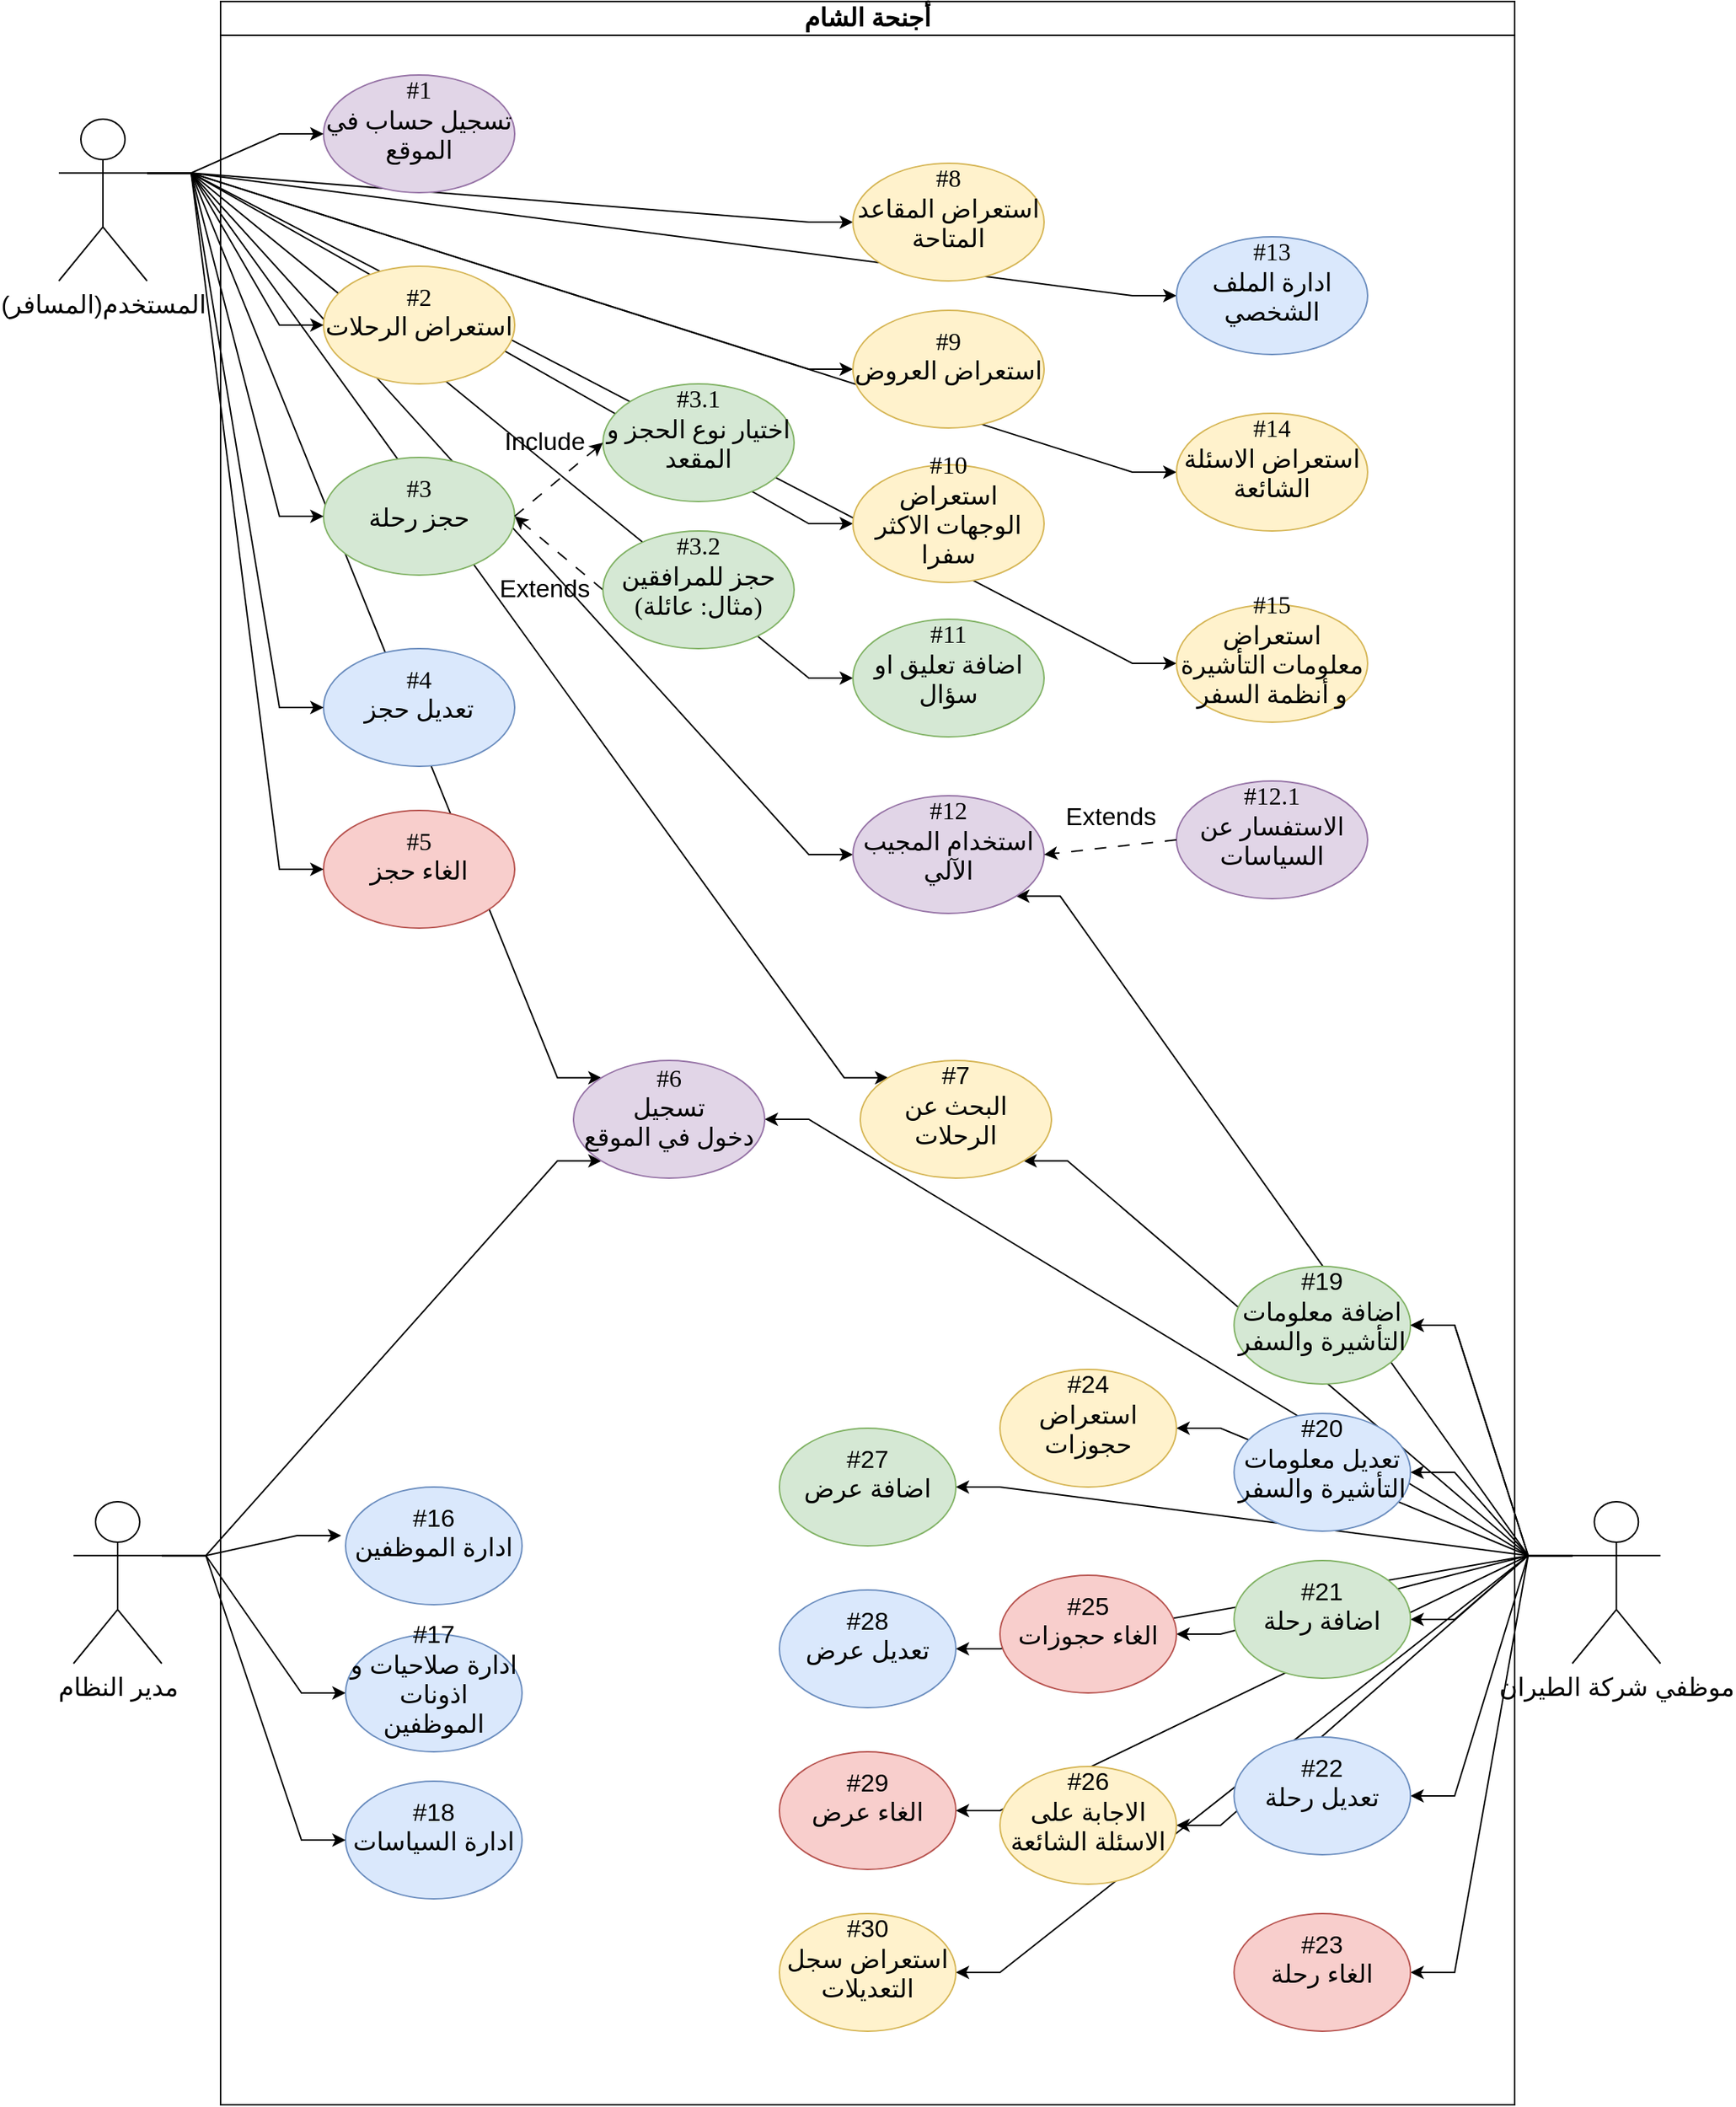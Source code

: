 <mxfile version="23.1.5" type="device">
  <diagram name="Page-1" id="4ED-qHsHgfN1nS1HDkuz">
    <mxGraphModel dx="1885" dy="626" grid="1" gridSize="10" guides="1" tooltips="1" connect="1" arrows="1" fold="1" page="1" pageScale="1" pageWidth="850" pageHeight="1100" math="0" shadow="0">
      <root>
        <mxCell id="0" />
        <mxCell id="1" parent="0" />
        <mxCell id="3GRJ6OMULa_RcFJIBHs7-14" style="edgeStyle=entityRelationEdgeStyle;rounded=0;orthogonalLoop=1;jettySize=auto;html=1;exitX=0;exitY=0.333;exitDx=0;exitDy=0;exitPerimeter=0;entryX=1;entryY=0.5;entryDx=0;entryDy=0;" parent="1" source="-nzd27PI_YMHazHH2Rwm-105" target="3GRJ6OMULa_RcFJIBHs7-5" edge="1">
          <mxGeometry relative="1" as="geometry" />
        </mxCell>
        <mxCell id="3GRJ6OMULa_RcFJIBHs7-16" style="edgeStyle=entityRelationEdgeStyle;rounded=0;orthogonalLoop=1;jettySize=auto;html=1;exitX=0;exitY=0.333;exitDx=0;exitDy=0;exitPerimeter=0;entryX=1;entryY=0.5;entryDx=0;entryDy=0;" parent="1" source="-nzd27PI_YMHazHH2Rwm-105" target="3GRJ6OMULa_RcFJIBHs7-15" edge="1">
          <mxGeometry relative="1" as="geometry" />
        </mxCell>
        <mxCell id="3GRJ6OMULa_RcFJIBHs7-3" style="edgeStyle=entityRelationEdgeStyle;rounded=0;orthogonalLoop=1;jettySize=auto;html=1;exitX=0;exitY=0.333;exitDx=0;exitDy=0;exitPerimeter=0;entryX=1;entryY=1;entryDx=0;entryDy=0;fontSize=17;" parent="1" source="-nzd27PI_YMHazHH2Rwm-105" target="-nzd27PI_YMHazHH2Rwm-74" edge="1">
          <mxGeometry relative="1" as="geometry">
            <mxPoint x="779.17" y="1350" as="targetPoint" />
          </mxGeometry>
        </mxCell>
        <mxCell id="-nzd27PI_YMHazHH2Rwm-114" style="edgeStyle=entityRelationEdgeStyle;rounded=0;orthogonalLoop=1;jettySize=auto;html=1;exitX=0;exitY=0.333;exitDx=0;exitDy=0;exitPerimeter=0;entryX=1;entryY=0.5;entryDx=0;entryDy=0;fontSize=17;" parent="1" source="-nzd27PI_YMHazHH2Rwm-105" target="-nzd27PI_YMHazHH2Rwm-103" edge="1">
          <mxGeometry relative="1" as="geometry" />
        </mxCell>
        <mxCell id="7QNIedhXuki6xl3S9GjM-10" style="edgeStyle=entityRelationEdgeStyle;rounded=0;orthogonalLoop=1;jettySize=auto;html=1;exitX=1;exitY=0.333;exitDx=0;exitDy=0;exitPerimeter=0;entryX=0;entryY=1;entryDx=0;entryDy=0;fontSize=17;" parent="1" source="-nzd27PI_YMHazHH2Rwm-106" target="-nzd27PI_YMHazHH2Rwm-26" edge="1">
          <mxGeometry relative="1" as="geometry" />
        </mxCell>
        <mxCell id="7QNIedhXuki6xl3S9GjM-9" style="edgeStyle=entityRelationEdgeStyle;rounded=0;orthogonalLoop=1;jettySize=auto;html=1;exitX=0;exitY=0.333;exitDx=0;exitDy=0;exitPerimeter=0;entryX=1;entryY=0.5;entryDx=0;entryDy=0;fontSize=17;" parent="1" source="-nzd27PI_YMHazHH2Rwm-105" target="-nzd27PI_YMHazHH2Rwm-26" edge="1">
          <mxGeometry relative="1" as="geometry">
            <mxPoint x="670" y="940" as="targetPoint" />
          </mxGeometry>
        </mxCell>
        <mxCell id="7QNIedhXuki6xl3S9GjM-12" style="edgeStyle=entityRelationEdgeStyle;rounded=0;orthogonalLoop=1;jettySize=auto;html=1;exitX=0;exitY=0.333;exitDx=0;exitDy=0;exitPerimeter=0;entryX=1;entryY=1;entryDx=0;entryDy=0;fontSize=17;" parent="1" source="-nzd27PI_YMHazHH2Rwm-105" target="-nzd27PI_YMHazHH2Rwm-31" edge="1">
          <mxGeometry relative="1" as="geometry">
            <mxPoint x="469.995" y="958.368" as="targetPoint" />
          </mxGeometry>
        </mxCell>
        <mxCell id="-nzd27PI_YMHazHH2Rwm-90" style="edgeStyle=entityRelationEdgeStyle;rounded=0;orthogonalLoop=1;jettySize=auto;html=1;exitX=1;exitY=0.333;exitDx=0;exitDy=0;exitPerimeter=0;entryX=0;entryY=0.5;entryDx=0;entryDy=0;fontSize=17;" parent="1" source="-nzd27PI_YMHazHH2Rwm-24" target="-nzd27PI_YMHazHH2Rwm-74" edge="1">
          <mxGeometry relative="1" as="geometry" />
        </mxCell>
        <mxCell id="-nzd27PI_YMHazHH2Rwm-81" style="edgeStyle=entityRelationEdgeStyle;rounded=0;orthogonalLoop=1;jettySize=auto;html=1;exitX=1;exitY=0.333;exitDx=0;exitDy=0;exitPerimeter=0;entryX=0;entryY=0;entryDx=0;entryDy=0;fontSize=17;" parent="1" source="-nzd27PI_YMHazHH2Rwm-24" target="-nzd27PI_YMHazHH2Rwm-31" edge="1">
          <mxGeometry relative="1" as="geometry" />
        </mxCell>
        <mxCell id="-nzd27PI_YMHazHH2Rwm-30" style="edgeStyle=entityRelationEdgeStyle;rounded=0;orthogonalLoop=1;jettySize=auto;html=1;exitX=1;exitY=0.333;exitDx=0;exitDy=0;exitPerimeter=0;entryX=0;entryY=0;entryDx=0;entryDy=0;fontSize=17;" parent="1" source="-nzd27PI_YMHazHH2Rwm-24" target="-nzd27PI_YMHazHH2Rwm-26" edge="1">
          <mxGeometry relative="1" as="geometry" />
        </mxCell>
        <mxCell id="-nzd27PI_YMHazHH2Rwm-108" style="edgeStyle=entityRelationEdgeStyle;rounded=0;orthogonalLoop=1;jettySize=auto;html=1;exitX=0;exitY=0.333;exitDx=0;exitDy=0;exitPerimeter=0;entryX=1;entryY=0.5;entryDx=0;entryDy=0;fontSize=17;" parent="1" source="-nzd27PI_YMHazHH2Rwm-105" target="-nzd27PI_YMHazHH2Rwm-21" edge="1">
          <mxGeometry relative="1" as="geometry" />
        </mxCell>
        <mxCell id="-nzd27PI_YMHazHH2Rwm-109" style="edgeStyle=entityRelationEdgeStyle;rounded=0;orthogonalLoop=1;jettySize=auto;html=1;exitX=0;exitY=0.333;exitDx=0;exitDy=0;exitPerimeter=0;entryX=1;entryY=0.5;entryDx=0;entryDy=0;fontSize=17;" parent="1" source="-nzd27PI_YMHazHH2Rwm-105" target="-nzd27PI_YMHazHH2Rwm-22" edge="1">
          <mxGeometry relative="1" as="geometry" />
        </mxCell>
        <mxCell id="-nzd27PI_YMHazHH2Rwm-110" style="edgeStyle=entityRelationEdgeStyle;rounded=0;orthogonalLoop=1;jettySize=auto;html=1;exitX=0;exitY=0.333;exitDx=0;exitDy=0;exitPerimeter=0;entryX=1;entryY=0.5;entryDx=0;entryDy=0;fontSize=17;" parent="1" source="-nzd27PI_YMHazHH2Rwm-105" target="-nzd27PI_YMHazHH2Rwm-23" edge="1">
          <mxGeometry relative="1" as="geometry" />
        </mxCell>
        <mxCell id="-nzd27PI_YMHazHH2Rwm-111" style="edgeStyle=entityRelationEdgeStyle;rounded=0;orthogonalLoop=1;jettySize=auto;html=1;exitX=0;exitY=0.333;exitDx=0;exitDy=0;exitPerimeter=0;entryX=1;entryY=0.5;entryDx=0;entryDy=0;fontSize=17;" parent="1" source="-nzd27PI_YMHazHH2Rwm-105" target="-nzd27PI_YMHazHH2Rwm-100" edge="1">
          <mxGeometry relative="1" as="geometry" />
        </mxCell>
        <mxCell id="-nzd27PI_YMHazHH2Rwm-112" style="edgeStyle=entityRelationEdgeStyle;rounded=0;orthogonalLoop=1;jettySize=auto;html=1;exitX=0;exitY=0.333;exitDx=0;exitDy=0;exitPerimeter=0;entryX=1;entryY=0.5;entryDx=0;entryDy=0;fontSize=17;" parent="1" source="-nzd27PI_YMHazHH2Rwm-105" target="-nzd27PI_YMHazHH2Rwm-101" edge="1">
          <mxGeometry relative="1" as="geometry" />
        </mxCell>
        <mxCell id="-nzd27PI_YMHazHH2Rwm-113" style="edgeStyle=entityRelationEdgeStyle;rounded=0;orthogonalLoop=1;jettySize=auto;html=1;exitX=0;exitY=0.333;exitDx=0;exitDy=0;exitPerimeter=0;entryX=1;entryY=0.5;entryDx=0;entryDy=0;fontSize=17;" parent="1" source="-nzd27PI_YMHazHH2Rwm-105" target="-nzd27PI_YMHazHH2Rwm-102" edge="1">
          <mxGeometry relative="1" as="geometry" />
        </mxCell>
        <mxCell id="-nzd27PI_YMHazHH2Rwm-115" style="edgeStyle=entityRelationEdgeStyle;rounded=0;orthogonalLoop=1;jettySize=auto;html=1;exitX=0;exitY=0.333;exitDx=0;exitDy=0;exitPerimeter=0;entryX=1;entryY=0.5;entryDx=0;entryDy=0;fontSize=17;" parent="1" source="-nzd27PI_YMHazHH2Rwm-105" target="-nzd27PI_YMHazHH2Rwm-104" edge="1">
          <mxGeometry relative="1" as="geometry" />
        </mxCell>
        <mxCell id="-nzd27PI_YMHazHH2Rwm-16" style="edgeStyle=entityRelationEdgeStyle;rounded=0;orthogonalLoop=1;jettySize=auto;html=1;exitX=1;exitY=0.333;exitDx=0;exitDy=0;exitPerimeter=0;entryX=0;entryY=0.5;entryDx=0;entryDy=0;fontSize=17;" parent="1" source="-nzd27PI_YMHazHH2Rwm-106" target="-nzd27PI_YMHazHH2Rwm-14" edge="1">
          <mxGeometry relative="1" as="geometry">
            <mxPoint x="80" y="1160" as="sourcePoint" />
          </mxGeometry>
        </mxCell>
        <mxCell id="-nzd27PI_YMHazHH2Rwm-95" style="edgeStyle=entityRelationEdgeStyle;rounded=0;orthogonalLoop=1;jettySize=auto;html=1;exitX=1;exitY=0.333;exitDx=0;exitDy=0;exitPerimeter=0;entryX=0;entryY=0.5;entryDx=0;entryDy=0;fontSize=17;" parent="1" source="-nzd27PI_YMHazHH2Rwm-24" target="-nzd27PI_YMHazHH2Rwm-79" edge="1">
          <mxGeometry relative="1" as="geometry" />
        </mxCell>
        <mxCell id="-nzd27PI_YMHazHH2Rwm-89" style="edgeStyle=entityRelationEdgeStyle;rounded=0;orthogonalLoop=1;jettySize=auto;html=1;exitX=1;exitY=0.333;exitDx=0;exitDy=0;exitPerimeter=0;entryX=0;entryY=0.5;entryDx=0;entryDy=0;fontSize=17;" parent="1" source="-nzd27PI_YMHazHH2Rwm-24" target="-nzd27PI_YMHazHH2Rwm-46" edge="1">
          <mxGeometry relative="1" as="geometry" />
        </mxCell>
        <mxCell id="-nzd27PI_YMHazHH2Rwm-86" style="edgeStyle=entityRelationEdgeStyle;rounded=0;orthogonalLoop=1;jettySize=auto;html=1;exitX=1;exitY=0.333;exitDx=0;exitDy=0;exitPerimeter=0;entryX=0;entryY=0.5;entryDx=0;entryDy=0;movable=1;resizable=1;rotatable=1;deletable=1;editable=1;locked=0;connectable=1;fontSize=17;" parent="1" source="-nzd27PI_YMHazHH2Rwm-24" target="-nzd27PI_YMHazHH2Rwm-43" edge="1">
          <mxGeometry relative="1" as="geometry" />
        </mxCell>
        <mxCell id="-nzd27PI_YMHazHH2Rwm-91" style="edgeStyle=entityRelationEdgeStyle;rounded=0;orthogonalLoop=1;jettySize=auto;html=1;exitX=1;exitY=0.333;exitDx=0;exitDy=0;exitPerimeter=0;entryX=0;entryY=0.5;entryDx=0;entryDy=0;fontSize=17;" parent="1" source="-nzd27PI_YMHazHH2Rwm-24" target="-nzd27PI_YMHazHH2Rwm-75" edge="1">
          <mxGeometry relative="1" as="geometry" />
        </mxCell>
        <mxCell id="-nzd27PI_YMHazHH2Rwm-94" style="edgeStyle=entityRelationEdgeStyle;rounded=0;orthogonalLoop=1;jettySize=auto;html=1;exitX=1;exitY=0.333;exitDx=0;exitDy=0;exitPerimeter=0;entryX=0;entryY=0.5;entryDx=0;entryDy=0;fontSize=17;" parent="1" source="-nzd27PI_YMHazHH2Rwm-24" target="-nzd27PI_YMHazHH2Rwm-78" edge="1">
          <mxGeometry relative="1" as="geometry" />
        </mxCell>
        <mxCell id="-nzd27PI_YMHazHH2Rwm-88" style="edgeStyle=entityRelationEdgeStyle;rounded=0;orthogonalLoop=1;jettySize=auto;html=1;exitX=1;exitY=0.333;exitDx=0;exitDy=0;entryX=0;entryY=0.5;entryDx=0;entryDy=0;exitPerimeter=0;fontSize=17;" parent="1" source="-nzd27PI_YMHazHH2Rwm-24" target="-nzd27PI_YMHazHH2Rwm-45" edge="1">
          <mxGeometry relative="1" as="geometry" />
        </mxCell>
        <mxCell id="-nzd27PI_YMHazHH2Rwm-87" style="edgeStyle=entityRelationEdgeStyle;rounded=0;orthogonalLoop=1;jettySize=auto;html=1;exitX=1;exitY=0.333;exitDx=0;exitDy=0;exitPerimeter=0;entryX=0;entryY=0.5;entryDx=0;entryDy=0;fontSize=17;" parent="1" source="-nzd27PI_YMHazHH2Rwm-24" target="-nzd27PI_YMHazHH2Rwm-44" edge="1">
          <mxGeometry relative="1" as="geometry" />
        </mxCell>
        <mxCell id="-nzd27PI_YMHazHH2Rwm-5" value="&lt;font style=&quot;font-size: 17px;&quot;&gt;أجنحة الشام&lt;/font&gt;" style="swimlane;whiteSpace=wrap;html=1;fontSize=17;" parent="1" vertex="1">
          <mxGeometry x="120" y="80" width="880" height="1430" as="geometry" />
        </mxCell>
        <mxCell id="-nzd27PI_YMHazHH2Rwm-11" value="&lt;font style=&quot;font-size: 17px;&quot;&gt;&lt;font style=&quot;font-size: 17px;&quot;&gt;#16&lt;br style=&quot;font-size: 17px;&quot;&gt;&lt;/font&gt;&lt;font style=&quot;font-size: 17px;&quot;&gt;ادارة الموظفين&lt;/font&gt;&lt;/font&gt;&lt;br style=&quot;font-size: 17px;&quot;&gt;&lt;span dir=&quot;LTR&quot; style=&quot;font-size: 17px;&quot;&gt;&lt;/span&gt;&lt;p style=&quot;font-size: 17px;&quot;&gt;&lt;/p&gt;" style="ellipse;whiteSpace=wrap;html=1;fillColor=#dae8fc;strokeColor=#6c8ebf;fontSize=17;" parent="-nzd27PI_YMHazHH2Rwm-5" vertex="1">
          <mxGeometry x="85" y="1010" width="120" height="80" as="geometry" />
        </mxCell>
        <mxCell id="-nzd27PI_YMHazHH2Rwm-14" value="&lt;font style=&quot;font-size: 17px;&quot;&gt;#17&lt;br style=&quot;font-size: 17px;&quot;&gt;&lt;/font&gt;&lt;font style=&quot;font-size: 17px;&quot;&gt;ادارة صلاحيات و اذونات الموظفين&lt;/font&gt;&lt;br style=&quot;font-size: 17px;&quot;&gt;&lt;span dir=&quot;LTR&quot; style=&quot;font-size: 17px;&quot;&gt;&lt;/span&gt;&lt;p style=&quot;font-size: 17px;&quot;&gt;&lt;/p&gt;" style="ellipse;whiteSpace=wrap;html=1;fillColor=#dae8fc;strokeColor=#6c8ebf;fontSize=17;" parent="-nzd27PI_YMHazHH2Rwm-5" vertex="1">
          <mxGeometry x="85" y="1110" width="120" height="80" as="geometry" />
        </mxCell>
        <mxCell id="-nzd27PI_YMHazHH2Rwm-41" style="rounded=0;orthogonalLoop=1;jettySize=auto;html=1;exitX=0;exitY=0.5;exitDx=0;exitDy=0;dashed=1;dashPattern=8 8;entryX=1;entryY=0.5;entryDx=0;entryDy=0;fontSize=17;" parent="-nzd27PI_YMHazHH2Rwm-5" target="-nzd27PI_YMHazHH2Rwm-33" edge="1">
          <mxGeometry relative="1" as="geometry">
            <mxPoint x="260.0" y="400" as="sourcePoint" />
          </mxGeometry>
        </mxCell>
        <mxCell id="-nzd27PI_YMHazHH2Rwm-39" value="&lt;font style=&quot;font-size: 17px;&quot;&gt;Include&lt;/font&gt;" style="text;html=1;align=center;verticalAlign=middle;resizable=0;points=[];autosize=1;strokeColor=none;fillColor=none;fontSize=17;" parent="-nzd27PI_YMHazHH2Rwm-5" vertex="1">
          <mxGeometry x="180" y="285" width="80" height="30" as="geometry" />
        </mxCell>
        <mxCell id="-nzd27PI_YMHazHH2Rwm-42" value="&lt;font style=&quot;font-size: 17px;&quot;&gt;Extends&lt;/font&gt;" style="text;html=1;align=center;verticalAlign=middle;resizable=0;points=[];autosize=1;strokeColor=none;fillColor=none;fontSize=17;" parent="-nzd27PI_YMHazHH2Rwm-5" vertex="1">
          <mxGeometry x="180" y="385" width="80" height="30" as="geometry" />
        </mxCell>
        <mxCell id="-nzd27PI_YMHazHH2Rwm-31" value="&lt;font style=&quot;font-size: 17px;&quot;&gt;#7&lt;/font&gt;&lt;br style=&quot;font-size: 17px;&quot;&gt;&lt;span style=&quot;font-size: 17px; background-color: initial; font-family: &amp;quot;Simplified Arabic&amp;quot;, serif; text-indent: -18.05pt;&quot;&gt;البحث عن الرحلات&lt;br style=&quot;font-size: 17px;&quot;&gt;&lt;/span&gt;&lt;span dir=&quot;LTR&quot; style=&quot;font-size: 17px;&quot;&gt;&lt;/span&gt;&lt;p style=&quot;font-size: 17px;&quot;&gt;&lt;/p&gt;" style="ellipse;whiteSpace=wrap;html=1;fillColor=#fff2cc;strokeColor=#d6b656;fontSize=17;" parent="-nzd27PI_YMHazHH2Rwm-5" vertex="1">
          <mxGeometry x="435" y="720" width="130" height="80" as="geometry" />
        </mxCell>
        <mxCell id="-nzd27PI_YMHazHH2Rwm-32" value="&lt;span style=&quot;font-size: 17px; background-color: initial; font-family: &amp;quot;Simplified Arabic&amp;quot;, serif; text-indent: -18.05pt;&quot;&gt;#2&lt;br style=&quot;font-size: 17px;&quot;&gt;استعراض الرحلات&lt;br style=&quot;font-size: 17px;&quot;&gt;&lt;/span&gt;&lt;span dir=&quot;LTR&quot; style=&quot;font-size: 17px;&quot;&gt;&lt;/span&gt;&lt;p style=&quot;font-size: 17px;&quot;&gt;&lt;/p&gt;" style="ellipse;whiteSpace=wrap;html=1;fillColor=#fff2cc;strokeColor=#d6b656;fontSize=17;" parent="-nzd27PI_YMHazHH2Rwm-5" vertex="1">
          <mxGeometry x="70" y="180" width="130" height="80" as="geometry" />
        </mxCell>
        <mxCell id="-nzd27PI_YMHazHH2Rwm-33" value="&lt;span style=&quot;font-size: 17px; background-color: initial; font-family: &amp;quot;Simplified Arabic&amp;quot;, serif; text-indent: -18.05pt;&quot;&gt;#3&lt;br style=&quot;font-size: 17px;&quot;&gt;حجز رحلة&lt;br style=&quot;font-size: 17px;&quot;&gt;&lt;/span&gt;&lt;span dir=&quot;LTR&quot; style=&quot;font-size: 17px;&quot;&gt;&lt;/span&gt;&lt;p style=&quot;font-size: 17px;&quot;&gt;&lt;/p&gt;" style="ellipse;whiteSpace=wrap;html=1;fillColor=#d5e8d4;strokeColor=#82b366;fontSize=17;" parent="-nzd27PI_YMHazHH2Rwm-5" vertex="1">
          <mxGeometry x="70" y="310" width="130" height="80" as="geometry" />
        </mxCell>
        <mxCell id="-nzd27PI_YMHazHH2Rwm-34" value="&lt;span style=&quot;font-size: 17px; background-color: initial; font-family: &amp;quot;Simplified Arabic&amp;quot;, serif; text-indent: -18.05pt;&quot;&gt;#4&lt;br style=&quot;font-size: 17px;&quot;&gt;تعديل حجز&lt;br style=&quot;font-size: 17px;&quot;&gt;&lt;/span&gt;&lt;span dir=&quot;LTR&quot; style=&quot;font-size: 17px;&quot;&gt;&lt;/span&gt;&lt;p style=&quot;font-size: 17px;&quot;&gt;&lt;/p&gt;" style="ellipse;whiteSpace=wrap;html=1;fillColor=#dae8fc;strokeColor=#6c8ebf;fontSize=17;" parent="-nzd27PI_YMHazHH2Rwm-5" vertex="1">
          <mxGeometry x="70" y="440" width="130" height="80" as="geometry" />
        </mxCell>
        <mxCell id="-nzd27PI_YMHazHH2Rwm-35" value="&lt;span style=&quot;font-size: 17px; background-color: initial; font-family: &amp;quot;Simplified Arabic&amp;quot;, serif; text-indent: -18.05pt;&quot;&gt;#5&lt;br style=&quot;font-size: 17px;&quot;&gt;الغاء حجز&lt;br style=&quot;font-size: 17px;&quot;&gt;&lt;/span&gt;&lt;span dir=&quot;LTR&quot; style=&quot;font-size: 17px;&quot;&gt;&lt;/span&gt;&lt;p style=&quot;font-size: 17px;&quot;&gt;&lt;/p&gt;" style="ellipse;whiteSpace=wrap;html=1;fillColor=#f8cecc;strokeColor=#b85450;fontSize=17;" parent="-nzd27PI_YMHazHH2Rwm-5" vertex="1">
          <mxGeometry x="70" y="550" width="130" height="80" as="geometry" />
        </mxCell>
        <mxCell id="-nzd27PI_YMHazHH2Rwm-38" value="&lt;span style=&quot;font-size: 17px; background-color: initial; font-family: &amp;quot;Simplified Arabic&amp;quot;, serif; text-indent: -18.05pt;&quot;&gt;#3.1&lt;br style=&quot;font-size: 17px;&quot;&gt;اختيار نوع الحجز و المقعد&lt;br style=&quot;font-size: 17px;&quot;&gt;&lt;/span&gt;&lt;span dir=&quot;LTR&quot; style=&quot;font-size: 17px;&quot;&gt;&lt;/span&gt;&lt;p style=&quot;font-size: 17px;&quot;&gt;&lt;/p&gt;" style="ellipse;whiteSpace=wrap;html=1;fillColor=#d5e8d4;strokeColor=#82b366;fontSize=17;" parent="-nzd27PI_YMHazHH2Rwm-5" vertex="1">
          <mxGeometry x="260" y="260" width="130" height="80" as="geometry" />
        </mxCell>
        <mxCell id="-nzd27PI_YMHazHH2Rwm-40" value="&lt;span style=&quot;font-size: 17px; background-color: initial; font-family: &amp;quot;Simplified Arabic&amp;quot;, serif; text-indent: -18.05pt;&quot;&gt;#3.2&lt;br style=&quot;font-size: 17px;&quot;&gt;حجز للمرافقين&lt;br style=&quot;font-size: 17px;&quot;&gt;(مثال: عائلة)&lt;br style=&quot;font-size: 17px;&quot;&gt;&lt;/span&gt;&lt;span dir=&quot;LTR&quot; style=&quot;font-size: 17px;&quot;&gt;&lt;/span&gt;&lt;p style=&quot;font-size: 17px;&quot;&gt;&lt;/p&gt;" style="ellipse;whiteSpace=wrap;html=1;fillColor=#d5e8d4;strokeColor=#82b366;fontSize=17;" parent="-nzd27PI_YMHazHH2Rwm-5" vertex="1">
          <mxGeometry x="260" y="360" width="130" height="80" as="geometry" />
        </mxCell>
        <mxCell id="-nzd27PI_YMHazHH2Rwm-43" value="&lt;span style=&quot;font-size: 17px; background-color: initial; font-family: &amp;quot;Simplified Arabic&amp;quot;, serif; text-indent: -18.05pt;&quot;&gt;#8&lt;br style=&quot;font-size: 17px;&quot;&gt;استعراض المقاعد المتاحة&lt;br style=&quot;font-size: 17px;&quot;&gt;&lt;/span&gt;&lt;span dir=&quot;LTR&quot; style=&quot;font-size: 17px;&quot;&gt;&lt;/span&gt;&lt;p style=&quot;font-size: 17px;&quot;&gt;&lt;/p&gt;" style="ellipse;whiteSpace=wrap;html=1;fillColor=#fff2cc;strokeColor=#d6b656;fontSize=17;" parent="-nzd27PI_YMHazHH2Rwm-5" vertex="1">
          <mxGeometry x="430" y="110" width="130" height="80" as="geometry" />
        </mxCell>
        <mxCell id="-nzd27PI_YMHazHH2Rwm-44" value="&lt;span style=&quot;font-size: 17px; background-color: initial; font-family: &amp;quot;Simplified Arabic&amp;quot;, serif; text-indent: -18.05pt;&quot;&gt;#9&lt;br style=&quot;font-size: 17px;&quot;&gt;استعراض العروض&lt;br style=&quot;font-size: 17px;&quot;&gt;&lt;/span&gt;&lt;span dir=&quot;LTR&quot; style=&quot;font-size: 17px;&quot;&gt;&lt;/span&gt;&lt;p style=&quot;font-size: 17px;&quot;&gt;&lt;/p&gt;" style="ellipse;whiteSpace=wrap;html=1;fillColor=#fff2cc;strokeColor=#d6b656;shadow=0;fillStyle=auto;fontSize=17;" parent="-nzd27PI_YMHazHH2Rwm-5" vertex="1">
          <mxGeometry x="430" y="210" width="130" height="80" as="geometry" />
        </mxCell>
        <mxCell id="-nzd27PI_YMHazHH2Rwm-45" value="&lt;span style=&quot;font-size: 17px; background-color: initial; font-family: &amp;quot;Simplified Arabic&amp;quot;, serif; text-indent: -18.05pt;&quot;&gt;#10&lt;br style=&quot;font-size: 17px;&quot;&gt;استعراض الوجهات الاكثر سفرا&lt;br style=&quot;font-size: 17px;&quot;&gt;&lt;/span&gt;&lt;span dir=&quot;LTR&quot; style=&quot;font-size: 17px;&quot;&gt;&lt;/span&gt;&lt;p style=&quot;font-size: 17px;&quot;&gt;&lt;/p&gt;" style="ellipse;whiteSpace=wrap;html=1;fillColor=#fff2cc;strokeColor=#d6b656;fontSize=17;" parent="-nzd27PI_YMHazHH2Rwm-5" vertex="1">
          <mxGeometry x="430" y="315" width="130" height="80" as="geometry" />
        </mxCell>
        <mxCell id="-nzd27PI_YMHazHH2Rwm-46" value="&lt;span style=&quot;font-size: 17px; background-color: initial; font-family: &amp;quot;Simplified Arabic&amp;quot;, serif; text-indent: -18.05pt;&quot;&gt;#11&lt;br style=&quot;font-size: 17px;&quot;&gt;اضافة تعليق او سؤال&lt;br style=&quot;font-size: 17px;&quot;&gt;&lt;/span&gt;&lt;span dir=&quot;LTR&quot; style=&quot;font-size: 17px;&quot;&gt;&lt;/span&gt;&lt;p style=&quot;font-size: 17px;&quot;&gt;&lt;/p&gt;" style="ellipse;whiteSpace=wrap;html=1;fillColor=#d5e8d4;strokeColor=#82b366;fontSize=17;" parent="-nzd27PI_YMHazHH2Rwm-5" vertex="1">
          <mxGeometry x="430" y="420" width="130" height="80" as="geometry" />
        </mxCell>
        <mxCell id="-nzd27PI_YMHazHH2Rwm-74" value="&lt;span style=&quot;font-size: 17px; background-color: initial; font-family: &amp;quot;Simplified Arabic&amp;quot;, serif; text-indent: -18.05pt;&quot;&gt;#12&lt;br style=&quot;font-size: 17px;&quot;&gt;استخدام المجيب الآلي&lt;br style=&quot;font-size: 17px;&quot;&gt;&lt;/span&gt;&lt;span dir=&quot;LTR&quot; style=&quot;font-size: 17px;&quot;&gt;&lt;/span&gt;&lt;p style=&quot;font-size: 17px;&quot;&gt;&lt;/p&gt;" style="ellipse;whiteSpace=wrap;html=1;fillColor=#e1d5e7;strokeColor=#9673a6;fontSize=17;" parent="-nzd27PI_YMHazHH2Rwm-5" vertex="1">
          <mxGeometry x="430" y="540" width="130" height="80" as="geometry" />
        </mxCell>
        <mxCell id="-nzd27PI_YMHazHH2Rwm-75" value="&lt;span style=&quot;font-size: 17px; background-color: initial; font-family: &amp;quot;Simplified Arabic&amp;quot;, serif; text-indent: -18.05pt;&quot;&gt;#13&lt;br style=&quot;font-size: 17px;&quot;&gt;ادارة الملف الشخصي&lt;br style=&quot;font-size: 17px;&quot;&gt;&lt;/span&gt;&lt;span dir=&quot;LTR&quot; style=&quot;font-size: 17px;&quot;&gt;&lt;/span&gt;&lt;p style=&quot;font-size: 17px;&quot;&gt;&lt;/p&gt;" style="ellipse;whiteSpace=wrap;html=1;fillColor=#dae8fc;strokeColor=#6c8ebf;fontSize=17;" parent="-nzd27PI_YMHazHH2Rwm-5" vertex="1">
          <mxGeometry x="650" y="160" width="130" height="80" as="geometry" />
        </mxCell>
        <mxCell id="-nzd27PI_YMHazHH2Rwm-78" value="&lt;span style=&quot;font-size: 17px; background-color: initial; font-family: &amp;quot;Simplified Arabic&amp;quot;, serif; text-indent: -18.05pt;&quot;&gt;#14&lt;br style=&quot;font-size: 17px;&quot;&gt;استعراض الاسئلة الشائعة&lt;br style=&quot;font-size: 17px;&quot;&gt;&lt;/span&gt;&lt;span dir=&quot;LTR&quot; style=&quot;font-size: 17px;&quot;&gt;&lt;/span&gt;&lt;p style=&quot;font-size: 17px;&quot;&gt;&lt;/p&gt;" style="ellipse;whiteSpace=wrap;html=1;fillColor=#fff2cc;strokeColor=#d6b656;fontSize=17;" parent="-nzd27PI_YMHazHH2Rwm-5" vertex="1">
          <mxGeometry x="650" y="280" width="130" height="80" as="geometry" />
        </mxCell>
        <mxCell id="-nzd27PI_YMHazHH2Rwm-79" value="&lt;span style=&quot;font-size: 17px; background-color: initial; font-family: &amp;quot;Simplified Arabic&amp;quot;, serif; text-indent: -18.05pt;&quot;&gt;#15&lt;br style=&quot;font-size: 17px;&quot;&gt;استعراض معلومات التأشيرة و أنظمة السفر&lt;br style=&quot;font-size: 17px;&quot;&gt;&lt;/span&gt;&lt;span dir=&quot;LTR&quot; style=&quot;font-size: 17px;&quot;&gt;&lt;/span&gt;&lt;p style=&quot;font-size: 17px;&quot;&gt;&lt;/p&gt;" style="ellipse;whiteSpace=wrap;html=1;fillColor=#fff2cc;strokeColor=#d6b656;fontSize=17;" parent="-nzd27PI_YMHazHH2Rwm-5" vertex="1">
          <mxGeometry x="650" y="410" width="130" height="80" as="geometry" />
        </mxCell>
        <mxCell id="-nzd27PI_YMHazHH2Rwm-25" value="&lt;span style=&quot;font-size: 17px; background-color: initial; font-family: &amp;quot;Simplified Arabic&amp;quot;, serif; text-indent: -18.05pt;&quot;&gt;#1&lt;br style=&quot;font-size: 17px;&quot;&gt;تسجيل حساب في الموقع&lt;br style=&quot;font-size: 17px;&quot;&gt;&lt;/span&gt;&lt;span dir=&quot;LTR&quot; style=&quot;font-size: 17px;&quot;&gt;&lt;/span&gt;&lt;p style=&quot;font-size: 17px;&quot;&gt;&lt;/p&gt;" style="ellipse;whiteSpace=wrap;html=1;fillColor=#e1d5e7;strokeColor=#9673a6;fontSize=17;" parent="-nzd27PI_YMHazHH2Rwm-5" vertex="1">
          <mxGeometry x="70" y="50" width="130" height="80" as="geometry" />
        </mxCell>
        <mxCell id="-nzd27PI_YMHazHH2Rwm-26" value="&lt;span style=&quot;font-size: 17px; background-color: initial; font-family: &amp;quot;Simplified Arabic&amp;quot;, serif; text-indent: -18.05pt;&quot;&gt;#6&lt;br style=&quot;font-size: 17px;&quot;&gt;تسجيل&lt;/span&gt;&lt;br style=&quot;font-size: 17px;&quot;&gt;&lt;span lang=&quot;AR-SA&quot; style=&quot;line-height: 103%; font-family: &amp;quot;Simplified Arabic&amp;quot;, serif; font-size: 17px;&quot;&gt;&lt;div style=&quot;font-size: 17px;&quot;&gt;&lt;span style=&quot;text-indent: -18.05pt; background-color: initial; font-size: 17px;&quot;&gt;&lt;font style=&quot;font-size: 17px;&quot;&gt;دخول في الموقع&lt;/font&gt;&lt;/span&gt;&lt;/div&gt;&lt;/span&gt;&lt;span dir=&quot;LTR&quot; style=&quot;font-size: 17px;&quot;&gt;&lt;/span&gt;&lt;p style=&quot;font-size: 17px;&quot;&gt;&lt;/p&gt;" style="ellipse;whiteSpace=wrap;html=1;fillColor=#e1d5e7;strokeColor=#9673a6;fontSize=17;" parent="-nzd27PI_YMHazHH2Rwm-5" vertex="1">
          <mxGeometry x="240" y="720" width="130" height="80" as="geometry" />
        </mxCell>
        <mxCell id="-nzd27PI_YMHazHH2Rwm-37" style="rounded=0;orthogonalLoop=1;jettySize=auto;html=1;exitX=1;exitY=0.5;exitDx=0;exitDy=0;dashed=1;dashPattern=8 8;entryX=0;entryY=0.5;entryDx=0;entryDy=0;fontSize=17;" parent="-nzd27PI_YMHazHH2Rwm-5" source="-nzd27PI_YMHazHH2Rwm-33" edge="1">
          <mxGeometry relative="1" as="geometry">
            <mxPoint x="260.0" y="300" as="targetPoint" />
          </mxGeometry>
        </mxCell>
        <mxCell id="-nzd27PI_YMHazHH2Rwm-22" value="&lt;span style=&quot;font-size: 17px;&quot;&gt;#22&lt;br style=&quot;font-size: 17px;&quot;&gt;&lt;/span&gt;&lt;font style=&quot;font-size: 17px;&quot;&gt;تعديل رحلة&lt;/font&gt;&lt;br style=&quot;font-size: 17px;&quot;&gt;&lt;span dir=&quot;LTR&quot; style=&quot;font-size: 17px;&quot;&gt;&lt;/span&gt;&lt;p style=&quot;font-size: 17px;&quot;&gt;&lt;/p&gt;" style="ellipse;whiteSpace=wrap;html=1;fillColor=#dae8fc;strokeColor=#6c8ebf;fontSize=17;" parent="-nzd27PI_YMHazHH2Rwm-5" vertex="1">
          <mxGeometry x="689.17" y="1180" width="120" height="80" as="geometry" />
        </mxCell>
        <mxCell id="-nzd27PI_YMHazHH2Rwm-23" value="&lt;span style=&quot;font-size: 17px;&quot;&gt;#23&lt;br style=&quot;font-size: 17px;&quot;&gt;&lt;/span&gt;&lt;font style=&quot;font-size: 17px;&quot;&gt;الغاء رحلة&lt;/font&gt;&lt;br style=&quot;font-size: 17px;&quot;&gt;&lt;span dir=&quot;LTR&quot; style=&quot;font-size: 17px;&quot;&gt;&lt;/span&gt;&lt;p style=&quot;font-size: 17px;&quot;&gt;&lt;/p&gt;" style="ellipse;whiteSpace=wrap;html=1;fillColor=#f8cecc;strokeColor=#b85450;fontSize=17;" parent="-nzd27PI_YMHazHH2Rwm-5" vertex="1">
          <mxGeometry x="689.17" y="1300" width="120" height="80" as="geometry" />
        </mxCell>
        <mxCell id="-nzd27PI_YMHazHH2Rwm-100" value="&lt;font style=&quot;font-size: 17px;&quot;&gt;#24&lt;br style=&quot;font-size: 17px;&quot;&gt;استعراض حجوزات&lt;/font&gt;&lt;br style=&quot;font-size: 17px;&quot;&gt;&lt;span dir=&quot;LTR&quot; style=&quot;font-size: 17px;&quot;&gt;&lt;/span&gt;&lt;p style=&quot;font-size: 17px;&quot;&gt;&lt;/p&gt;" style="ellipse;whiteSpace=wrap;html=1;fillColor=#fff2cc;strokeColor=#d6b656;fontSize=17;" parent="-nzd27PI_YMHazHH2Rwm-5" vertex="1">
          <mxGeometry x="530" y="930" width="120" height="80" as="geometry" />
        </mxCell>
        <mxCell id="-nzd27PI_YMHazHH2Rwm-101" value="&lt;font style=&quot;font-size: 17px;&quot;&gt;#25&lt;br style=&quot;font-size: 17px;&quot;&gt;الغاء حجوزات&lt;/font&gt;&lt;br style=&quot;font-size: 17px;&quot;&gt;&lt;span dir=&quot;LTR&quot; style=&quot;font-size: 17px;&quot;&gt;&lt;/span&gt;&lt;p style=&quot;font-size: 17px;&quot;&gt;&lt;/p&gt;" style="ellipse;whiteSpace=wrap;html=1;fillColor=#f8cecc;strokeColor=#b85450;fontSize=17;" parent="-nzd27PI_YMHazHH2Rwm-5" vertex="1">
          <mxGeometry x="530" y="1070" width="120" height="80" as="geometry" />
        </mxCell>
        <mxCell id="-nzd27PI_YMHazHH2Rwm-102" value="&lt;span style=&quot;font-size: 17px;&quot;&gt;#27&lt;br style=&quot;font-size: 17px;&quot;&gt;&lt;/span&gt;&lt;font style=&quot;font-size: 17px;&quot;&gt;اضافة عرض&lt;/font&gt;&lt;br style=&quot;font-size: 17px;&quot;&gt;&lt;span dir=&quot;LTR&quot; style=&quot;font-size: 17px;&quot;&gt;&lt;/span&gt;&lt;p style=&quot;font-size: 17px;&quot;&gt;&lt;/p&gt;" style="ellipse;whiteSpace=wrap;html=1;fillColor=#d5e8d4;strokeColor=#82b366;fontSize=17;" parent="-nzd27PI_YMHazHH2Rwm-5" vertex="1">
          <mxGeometry x="380" y="970" width="120" height="80" as="geometry" />
        </mxCell>
        <mxCell id="-nzd27PI_YMHazHH2Rwm-103" value="&lt;span style=&quot;font-size: 17px;&quot;&gt;#28&lt;br style=&quot;font-size: 17px;&quot;&gt;&lt;/span&gt;&lt;font style=&quot;font-size: 17px;&quot;&gt;تعديل عرض&lt;/font&gt;&lt;br style=&quot;font-size: 17px;&quot;&gt;&lt;span dir=&quot;LTR&quot; style=&quot;font-size: 17px;&quot;&gt;&lt;/span&gt;&lt;p style=&quot;font-size: 17px;&quot;&gt;&lt;/p&gt;" style="ellipse;whiteSpace=wrap;html=1;fillColor=#dae8fc;strokeColor=#6c8ebf;fontSize=17;" parent="-nzd27PI_YMHazHH2Rwm-5" vertex="1">
          <mxGeometry x="380" y="1080" width="120" height="80" as="geometry" />
        </mxCell>
        <mxCell id="-nzd27PI_YMHazHH2Rwm-104" value="&lt;span style=&quot;font-size: 17px;&quot;&gt;#29&lt;br style=&quot;font-size: 17px;&quot;&gt;&lt;/span&gt;&lt;font style=&quot;font-size: 17px;&quot;&gt;الغاء عرض&lt;/font&gt;&lt;br style=&quot;font-size: 17px;&quot;&gt;&lt;span dir=&quot;LTR&quot; style=&quot;font-size: 17px;&quot;&gt;&lt;/span&gt;&lt;p style=&quot;font-size: 17px;&quot;&gt;&lt;/p&gt;" style="ellipse;whiteSpace=wrap;html=1;fillColor=#f8cecc;strokeColor=#b85450;fontSize=17;" parent="-nzd27PI_YMHazHH2Rwm-5" vertex="1">
          <mxGeometry x="380" y="1190" width="120" height="80" as="geometry" />
        </mxCell>
        <mxCell id="7QNIedhXuki6xl3S9GjM-13" value="&lt;span style=&quot;font-size: 17px;&quot;&gt;#19&lt;br style=&quot;font-size: 17px;&quot;&gt;&lt;/span&gt;&lt;font style=&quot;font-size: 17px;&quot;&gt;اضافة معلومات التأشيرة والسفر&lt;/font&gt;&lt;br style=&quot;font-size: 17px;&quot;&gt;&lt;span dir=&quot;LTR&quot; style=&quot;font-size: 17px;&quot;&gt;&lt;/span&gt;&lt;p style=&quot;font-size: 17px;&quot;&gt;&lt;/p&gt;" style="ellipse;whiteSpace=wrap;html=1;fillColor=#d5e8d4;strokeColor=#82b366;fontSize=17;" parent="-nzd27PI_YMHazHH2Rwm-5" vertex="1">
          <mxGeometry x="689.17" y="860" width="120" height="80" as="geometry" />
        </mxCell>
        <mxCell id="7QNIedhXuki6xl3S9GjM-16" value="&lt;span style=&quot;font-size: 17px;&quot;&gt;#20&lt;br style=&quot;font-size: 17px;&quot;&gt;&lt;/span&gt;&lt;font style=&quot;font-size: 17px;&quot;&gt;تعديل معلومات التأشيرة والسفر&lt;/font&gt;&lt;br style=&quot;font-size: 17px;&quot;&gt;&lt;span dir=&quot;LTR&quot; style=&quot;font-size: 17px;&quot;&gt;&lt;/span&gt;&lt;p style=&quot;font-size: 17px;&quot;&gt;&lt;/p&gt;" style="ellipse;whiteSpace=wrap;html=1;fillColor=#dae8fc;strokeColor=#6c8ebf;fontSize=17;" parent="-nzd27PI_YMHazHH2Rwm-5" vertex="1">
          <mxGeometry x="689.17" y="960" width="120" height="80" as="geometry" />
        </mxCell>
        <mxCell id="3GRJ6OMULa_RcFJIBHs7-5" value="&lt;span style=&quot;font-size: 17px;&quot;&gt;#26&lt;br&gt;الاجابة على الاسئلة الشائعة&lt;/span&gt;&lt;br style=&quot;font-size: 17px;&quot;&gt;&lt;span dir=&quot;LTR&quot; style=&quot;font-size: 17px;&quot;&gt;&lt;/span&gt;&lt;p style=&quot;font-size: 17px;&quot;&gt;&lt;/p&gt;" style="ellipse;whiteSpace=wrap;html=1;fillColor=#fff2cc;strokeColor=#d6b656;fontSize=17;" parent="-nzd27PI_YMHazHH2Rwm-5" vertex="1">
          <mxGeometry x="530" y="1200" width="120" height="80" as="geometry" />
        </mxCell>
        <mxCell id="3GRJ6OMULa_RcFJIBHs7-10" value="&lt;span style=&quot;font-size: 17px; background-color: initial; font-family: &amp;quot;Simplified Arabic&amp;quot;, serif; text-indent: -18.05pt;&quot;&gt;#12.1&lt;br style=&quot;font-size: 17px;&quot;&gt;الاستفسار عن السياسات&lt;br style=&quot;font-size: 17px;&quot;&gt;&lt;/span&gt;&lt;span dir=&quot;LTR&quot; style=&quot;font-size: 17px;&quot;&gt;&lt;/span&gt;&lt;p style=&quot;font-size: 17px;&quot;&gt;&lt;/p&gt;" style="ellipse;whiteSpace=wrap;html=1;fillColor=#e1d5e7;strokeColor=#9673a6;fontSize=17;" parent="-nzd27PI_YMHazHH2Rwm-5" vertex="1">
          <mxGeometry x="650" y="530" width="130" height="80" as="geometry" />
        </mxCell>
        <mxCell id="3GRJ6OMULa_RcFJIBHs7-11" style="rounded=0;orthogonalLoop=1;jettySize=auto;html=1;exitX=0;exitY=0.5;exitDx=0;exitDy=0;dashed=1;dashPattern=8 8;entryX=1;entryY=0.5;entryDx=0;entryDy=0;fontSize=17;" parent="-nzd27PI_YMHazHH2Rwm-5" source="3GRJ6OMULa_RcFJIBHs7-10" target="-nzd27PI_YMHazHH2Rwm-74" edge="1">
          <mxGeometry relative="1" as="geometry">
            <mxPoint x="270.0" y="410" as="sourcePoint" />
            <mxPoint x="210" y="360" as="targetPoint" />
          </mxGeometry>
        </mxCell>
        <mxCell id="3GRJ6OMULa_RcFJIBHs7-12" value="&lt;font style=&quot;font-size: 17px;&quot;&gt;Extends&lt;/font&gt;" style="text;html=1;align=center;verticalAlign=middle;resizable=0;points=[];autosize=1;strokeColor=none;fillColor=none;fontSize=17;" parent="-nzd27PI_YMHazHH2Rwm-5" vertex="1">
          <mxGeometry x="565.0" y="540" width="80" height="30" as="geometry" />
        </mxCell>
        <mxCell id="3GRJ6OMULa_RcFJIBHs7-15" value="&lt;span style=&quot;font-size: 17px;&quot;&gt;#30&lt;br&gt;&lt;/span&gt;استعراض سجل التعديلات&lt;br style=&quot;font-size: 17px;&quot;&gt;&lt;span dir=&quot;LTR&quot; style=&quot;font-size: 17px;&quot;&gt;&lt;/span&gt;&lt;p style=&quot;font-size: 17px;&quot;&gt;&lt;/p&gt;" style="ellipse;whiteSpace=wrap;html=1;fillColor=#fff2cc;strokeColor=#d6b656;fontSize=17;" parent="-nzd27PI_YMHazHH2Rwm-5" vertex="1">
          <mxGeometry x="380" y="1300" width="120" height="80" as="geometry" />
        </mxCell>
        <mxCell id="lJmwVQB2wOlKWDqgV40e-1" value="#18&lt;br&gt;ادارة السياسات&lt;br style=&quot;font-size: 17px;&quot;&gt;&lt;span dir=&quot;LTR&quot; style=&quot;font-size: 17px;&quot;&gt;&lt;/span&gt;&lt;p style=&quot;font-size: 17px;&quot;&gt;&lt;/p&gt;" style="ellipse;whiteSpace=wrap;html=1;fillColor=#dae8fc;strokeColor=#6c8ebf;fontSize=17;" parent="-nzd27PI_YMHazHH2Rwm-5" vertex="1">
          <mxGeometry x="85" y="1210" width="120" height="80" as="geometry" />
        </mxCell>
        <mxCell id="-nzd27PI_YMHazHH2Rwm-17" style="edgeStyle=entityRelationEdgeStyle;rounded=0;orthogonalLoop=1;jettySize=auto;html=1;exitX=1;exitY=0.333;exitDx=0;exitDy=0;exitPerimeter=0;entryX=-0.025;entryY=0.413;entryDx=0;entryDy=0;entryPerimeter=0;fontSize=17;" parent="1" source="-nzd27PI_YMHazHH2Rwm-106" target="-nzd27PI_YMHazHH2Rwm-11" edge="1">
          <mxGeometry relative="1" as="geometry">
            <mxPoint x="80" y="1160" as="sourcePoint" />
          </mxGeometry>
        </mxCell>
        <mxCell id="-nzd27PI_YMHazHH2Rwm-29" style="edgeStyle=entityRelationEdgeStyle;rounded=0;orthogonalLoop=1;jettySize=auto;html=1;exitX=1;exitY=0.333;exitDx=0;exitDy=0;exitPerimeter=0;entryX=0;entryY=0.5;entryDx=0;entryDy=0;fontSize=17;" parent="1" source="-nzd27PI_YMHazHH2Rwm-24" target="-nzd27PI_YMHazHH2Rwm-25" edge="1">
          <mxGeometry relative="1" as="geometry" />
        </mxCell>
        <mxCell id="-nzd27PI_YMHazHH2Rwm-82" style="edgeStyle=entityRelationEdgeStyle;rounded=0;orthogonalLoop=1;jettySize=auto;html=1;exitX=1;exitY=0.333;exitDx=0;exitDy=0;exitPerimeter=0;entryX=0;entryY=0.5;entryDx=0;entryDy=0;fontSize=17;" parent="1" source="-nzd27PI_YMHazHH2Rwm-24" target="-nzd27PI_YMHazHH2Rwm-32" edge="1">
          <mxGeometry relative="1" as="geometry" />
        </mxCell>
        <mxCell id="-nzd27PI_YMHazHH2Rwm-83" style="edgeStyle=entityRelationEdgeStyle;rounded=0;orthogonalLoop=1;jettySize=auto;html=1;exitX=1;exitY=0.333;exitDx=0;exitDy=0;exitPerimeter=0;entryX=0;entryY=0.5;entryDx=0;entryDy=0;fontSize=17;" parent="1" source="-nzd27PI_YMHazHH2Rwm-24" target="-nzd27PI_YMHazHH2Rwm-33" edge="1">
          <mxGeometry relative="1" as="geometry" />
        </mxCell>
        <mxCell id="-nzd27PI_YMHazHH2Rwm-84" style="edgeStyle=entityRelationEdgeStyle;rounded=0;orthogonalLoop=1;jettySize=auto;html=1;exitX=1;exitY=0.333;exitDx=0;exitDy=0;exitPerimeter=0;entryX=0;entryY=0.5;entryDx=0;entryDy=0;fontSize=17;" parent="1" source="-nzd27PI_YMHazHH2Rwm-24" target="-nzd27PI_YMHazHH2Rwm-34" edge="1">
          <mxGeometry relative="1" as="geometry" />
        </mxCell>
        <mxCell id="-nzd27PI_YMHazHH2Rwm-85" style="edgeStyle=entityRelationEdgeStyle;rounded=0;orthogonalLoop=1;jettySize=auto;html=1;exitX=1;exitY=0.333;exitDx=0;exitDy=0;exitPerimeter=0;entryX=0;entryY=0.5;entryDx=0;entryDy=0;fontSize=17;" parent="1" source="-nzd27PI_YMHazHH2Rwm-24" target="-nzd27PI_YMHazHH2Rwm-35" edge="1">
          <mxGeometry relative="1" as="geometry" />
        </mxCell>
        <mxCell id="-nzd27PI_YMHazHH2Rwm-24" value="&lt;span style=&quot;font-size: 17px;&quot;&gt;المستخدم(المسافر)&lt;/span&gt;" style="shape=umlActor;verticalLabelPosition=bottom;verticalAlign=top;html=1;outlineConnect=0;fontSize=17;" parent="1" vertex="1">
          <mxGeometry x="10" y="160" width="60" height="110" as="geometry" />
        </mxCell>
        <mxCell id="7QNIedhXuki6xl3S9GjM-14" style="edgeStyle=entityRelationEdgeStyle;rounded=0;orthogonalLoop=1;jettySize=auto;html=1;exitX=0;exitY=0.333;exitDx=0;exitDy=0;exitPerimeter=0;entryX=1;entryY=0.5;entryDx=0;entryDy=0;fontSize=17;" parent="1" source="-nzd27PI_YMHazHH2Rwm-105" target="7QNIedhXuki6xl3S9GjM-13" edge="1">
          <mxGeometry relative="1" as="geometry" />
        </mxCell>
        <mxCell id="-nzd27PI_YMHazHH2Rwm-105" value="موظفي شركة الطيران" style="shape=umlActor;verticalLabelPosition=bottom;verticalAlign=top;html=1;outlineConnect=0;fontSize=17;" parent="1" vertex="1">
          <mxGeometry x="1039.17" y="1100" width="60" height="110" as="geometry" />
        </mxCell>
        <mxCell id="lJmwVQB2wOlKWDqgV40e-3" style="edgeStyle=entityRelationEdgeStyle;rounded=0;orthogonalLoop=1;jettySize=auto;html=1;exitX=1;exitY=0.333;exitDx=0;exitDy=0;exitPerimeter=0;entryX=0;entryY=0.5;entryDx=0;entryDy=0;" parent="1" source="-nzd27PI_YMHazHH2Rwm-106" target="lJmwVQB2wOlKWDqgV40e-1" edge="1">
          <mxGeometry relative="1" as="geometry" />
        </mxCell>
        <mxCell id="-nzd27PI_YMHazHH2Rwm-106" value="&lt;span style=&quot;font-size: 17px;&quot;&gt;مدير النظام&lt;/span&gt;" style="shape=umlActor;verticalLabelPosition=bottom;verticalAlign=top;html=1;outlineConnect=0;fontSize=17;" parent="1" vertex="1">
          <mxGeometry x="20" y="1100" width="60" height="110" as="geometry" />
        </mxCell>
        <mxCell id="7QNIedhXuki6xl3S9GjM-15" value="" style="edgeStyle=entityRelationEdgeStyle;rounded=0;orthogonalLoop=1;jettySize=auto;html=1;exitX=0;exitY=0.333;exitDx=0;exitDy=0;exitPerimeter=0;entryX=1;entryY=0.5;entryDx=0;entryDy=0;fontSize=17;" parent="1" source="-nzd27PI_YMHazHH2Rwm-105" target="7QNIedhXuki6xl3S9GjM-13" edge="1">
          <mxGeometry relative="1" as="geometry">
            <mxPoint x="1039.17" y="1137" as="sourcePoint" />
            <mxPoint x="659.17" y="930" as="targetPoint" />
          </mxGeometry>
        </mxCell>
        <mxCell id="7QNIedhXuki6xl3S9GjM-17" value="" style="edgeStyle=entityRelationEdgeStyle;rounded=0;orthogonalLoop=1;jettySize=auto;html=1;exitX=0;exitY=0.333;exitDx=0;exitDy=0;exitPerimeter=0;entryX=1;entryY=0.5;entryDx=0;entryDy=0;fontSize=17;" parent="1" source="-nzd27PI_YMHazHH2Rwm-105" target="7QNIedhXuki6xl3S9GjM-16" edge="1">
          <mxGeometry relative="1" as="geometry">
            <mxPoint x="1039.17" y="1137" as="sourcePoint" />
            <mxPoint x="639.17" y="1180" as="targetPoint" />
          </mxGeometry>
        </mxCell>
        <mxCell id="-nzd27PI_YMHazHH2Rwm-21" value="&lt;span style=&quot;font-size: 17px;&quot;&gt;#21&lt;br style=&quot;font-size: 17px;&quot;&gt;&lt;/span&gt;&lt;font style=&quot;font-size: 17px;&quot;&gt;اضافة رحلة&lt;/font&gt;&lt;br style=&quot;font-size: 17px;&quot;&gt;&lt;span dir=&quot;LTR&quot; style=&quot;font-size: 17px;&quot;&gt;&lt;/span&gt;&lt;p style=&quot;font-size: 17px;&quot;&gt;&lt;/p&gt;" style="ellipse;whiteSpace=wrap;html=1;fillColor=#d5e8d4;strokeColor=#82b366;fontSize=17;" parent="1" vertex="1">
          <mxGeometry x="809.17" y="1140" width="120" height="80" as="geometry" />
        </mxCell>
      </root>
    </mxGraphModel>
  </diagram>
</mxfile>
